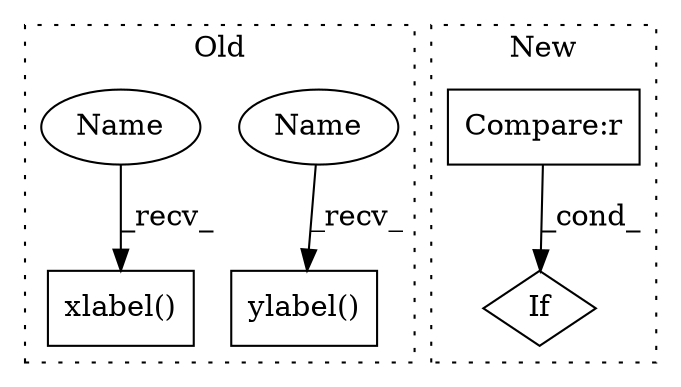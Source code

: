 digraph G {
subgraph cluster0 {
1 [label="xlabel()" a="75" s="4835,4863" l="11,1" shape="box"];
4 [label="ylabel()" a="75" s="4898,4926" l="11,1" shape="box"];
5 [label="Name" a="87" s="4898" l="3" shape="ellipse"];
6 [label="Name" a="87" s="4835" l="3" shape="ellipse"];
label = "Old";
style="dotted";
}
subgraph cluster1 {
2 [label="If" a="96" s="6320" l="3" shape="diamond"];
3 [label="Compare:r" a="40" s="6323" l="20" shape="box"];
label = "New";
style="dotted";
}
3 -> 2 [label="_cond_"];
5 -> 4 [label="_recv_"];
6 -> 1 [label="_recv_"];
}